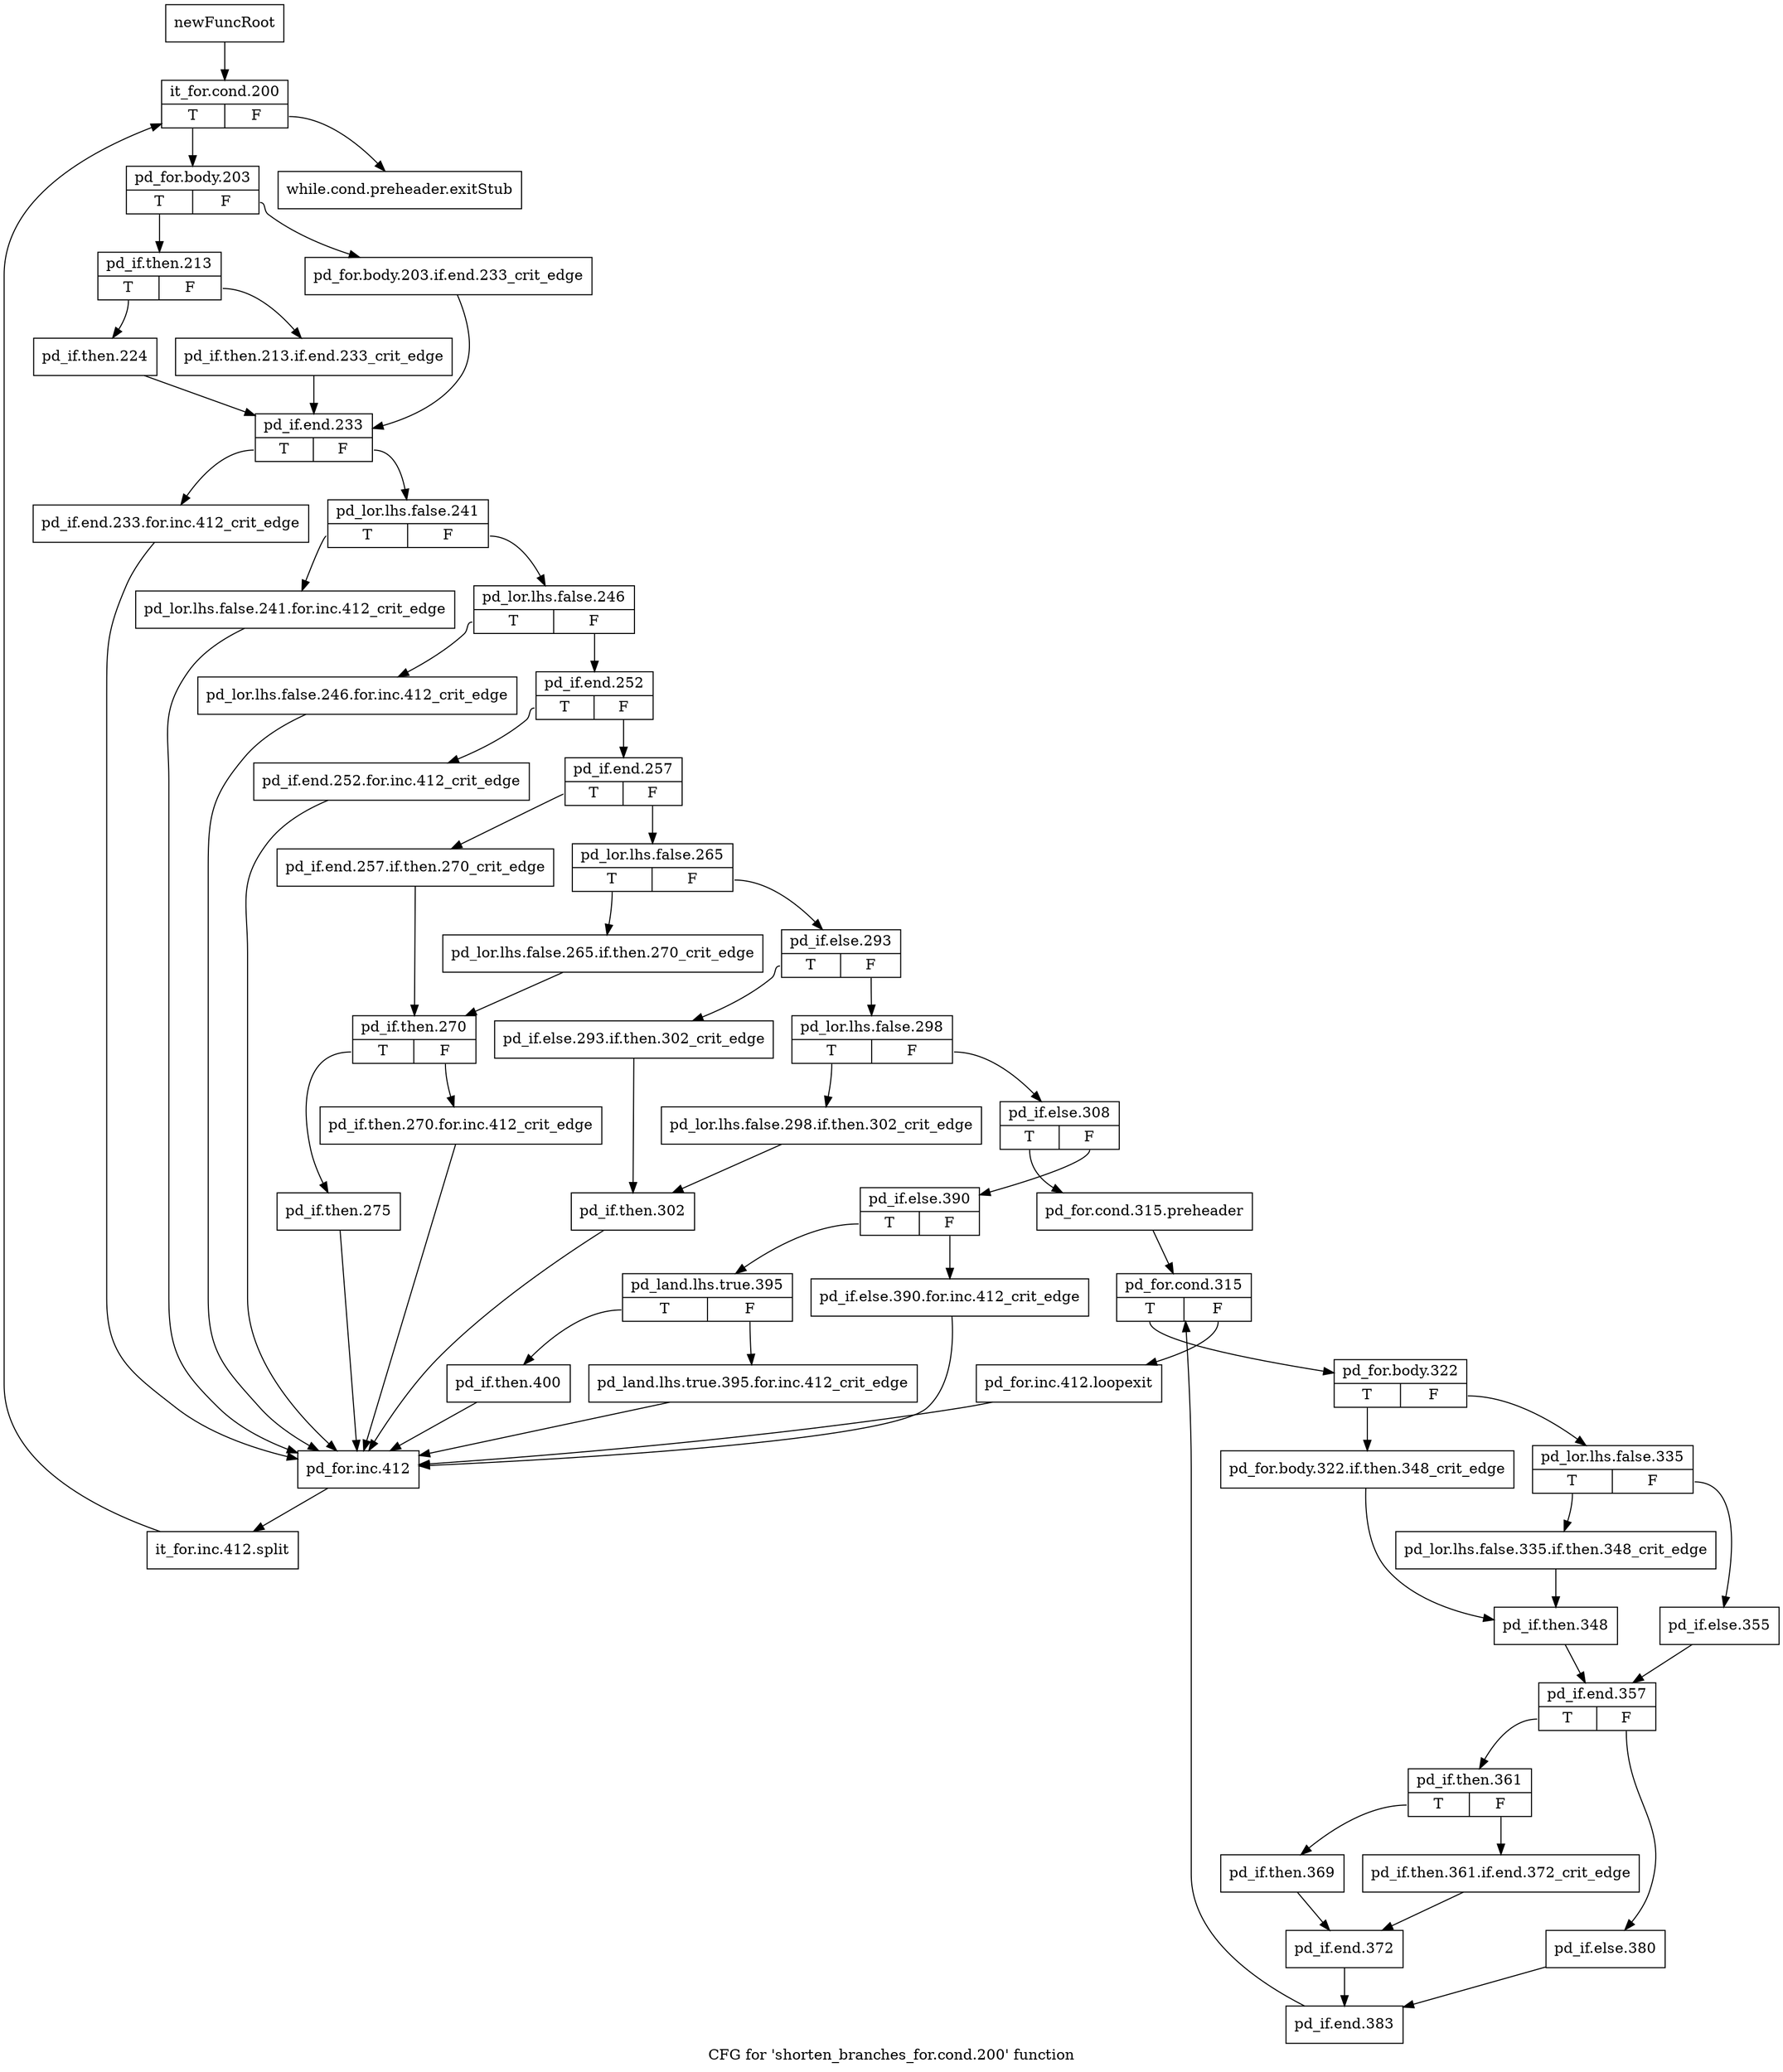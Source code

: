 digraph "CFG for 'shorten_branches_for.cond.200' function" {
	label="CFG for 'shorten_branches_for.cond.200' function";

	Node0xae11510 [shape=record,label="{newFuncRoot}"];
	Node0xae11510 -> Node0xae115b0;
	Node0xae11560 [shape=record,label="{while.cond.preheader.exitStub}"];
	Node0xae115b0 [shape=record,label="{it_for.cond.200|{<s0>T|<s1>F}}"];
	Node0xae115b0:s0 -> Node0xae11600;
	Node0xae115b0:s1 -> Node0xae11560;
	Node0xae11600 [shape=record,label="{pd_for.body.203|{<s0>T|<s1>F}}"];
	Node0xae11600:s0 -> Node0xae116a0;
	Node0xae11600:s1 -> Node0xae11650;
	Node0xae11650 [shape=record,label="{pd_for.body.203.if.end.233_crit_edge}"];
	Node0xae11650 -> Node0xae11790;
	Node0xae116a0 [shape=record,label="{pd_if.then.213|{<s0>T|<s1>F}}"];
	Node0xae116a0:s0 -> Node0xae11740;
	Node0xae116a0:s1 -> Node0xae116f0;
	Node0xae116f0 [shape=record,label="{pd_if.then.213.if.end.233_crit_edge}"];
	Node0xae116f0 -> Node0xae11790;
	Node0xae11740 [shape=record,label="{pd_if.then.224}"];
	Node0xae11740 -> Node0xae11790;
	Node0xae11790 [shape=record,label="{pd_if.end.233|{<s0>T|<s1>F}}"];
	Node0xae11790:s0 -> Node0xae14610;
	Node0xae11790:s1 -> Node0xae117e0;
	Node0xae117e0 [shape=record,label="{pd_lor.lhs.false.241|{<s0>T|<s1>F}}"];
	Node0xae117e0:s0 -> Node0xae145c0;
	Node0xae117e0:s1 -> Node0xae11830;
	Node0xae11830 [shape=record,label="{pd_lor.lhs.false.246|{<s0>T|<s1>F}}"];
	Node0xae11830:s0 -> Node0xae14570;
	Node0xae11830:s1 -> Node0xae11880;
	Node0xae11880 [shape=record,label="{pd_if.end.252|{<s0>T|<s1>F}}"];
	Node0xae11880:s0 -> Node0xae14520;
	Node0xae11880:s1 -> Node0xae118d0;
	Node0xae118d0 [shape=record,label="{pd_if.end.257|{<s0>T|<s1>F}}"];
	Node0xae118d0:s0 -> Node0xae143e0;
	Node0xae118d0:s1 -> Node0xae11920;
	Node0xae11920 [shape=record,label="{pd_lor.lhs.false.265|{<s0>T|<s1>F}}"];
	Node0xae11920:s0 -> Node0xae14390;
	Node0xae11920:s1 -> Node0xae11970;
	Node0xae11970 [shape=record,label="{pd_if.else.293|{<s0>T|<s1>F}}"];
	Node0xae11970:s0 -> Node0xae142f0;
	Node0xae11970:s1 -> Node0xae119c0;
	Node0xae119c0 [shape=record,label="{pd_lor.lhs.false.298|{<s0>T|<s1>F}}"];
	Node0xae119c0:s0 -> Node0xae142a0;
	Node0xae119c0:s1 -> Node0xae11a10;
	Node0xae11a10 [shape=record,label="{pd_if.else.308|{<s0>T|<s1>F}}"];
	Node0xae11a10:s0 -> Node0xae11bf0;
	Node0xae11a10:s1 -> Node0xae11a60;
	Node0xae11a60 [shape=record,label="{pd_if.else.390|{<s0>T|<s1>F}}"];
	Node0xae11a60:s0 -> Node0xae11b00;
	Node0xae11a60:s1 -> Node0xae11ab0;
	Node0xae11ab0 [shape=record,label="{pd_if.else.390.for.inc.412_crit_edge}"];
	Node0xae11ab0 -> Node0xae14660;
	Node0xae11b00 [shape=record,label="{pd_land.lhs.true.395|{<s0>T|<s1>F}}"];
	Node0xae11b00:s0 -> Node0xae11ba0;
	Node0xae11b00:s1 -> Node0xae11b50;
	Node0xae11b50 [shape=record,label="{pd_land.lhs.true.395.for.inc.412_crit_edge}"];
	Node0xae11b50 -> Node0xae14660;
	Node0xae11ba0 [shape=record,label="{pd_if.then.400}"];
	Node0xae11ba0 -> Node0xae14660;
	Node0xae11bf0 [shape=record,label="{pd_for.cond.315.preheader}"];
	Node0xae11bf0 -> Node0xae11c40;
	Node0xae11c40 [shape=record,label="{pd_for.cond.315|{<s0>T|<s1>F}}"];
	Node0xae11c40:s0 -> Node0xae11ce0;
	Node0xae11c40:s1 -> Node0xae11c90;
	Node0xae11c90 [shape=record,label="{pd_for.inc.412.loopexit}"];
	Node0xae11c90 -> Node0xae14660;
	Node0xae11ce0 [shape=record,label="{pd_for.body.322|{<s0>T|<s1>F}}"];
	Node0xae11ce0:s0 -> Node0xae11e20;
	Node0xae11ce0:s1 -> Node0xae11d30;
	Node0xae11d30 [shape=record,label="{pd_lor.lhs.false.335|{<s0>T|<s1>F}}"];
	Node0xae11d30:s0 -> Node0xae11dd0;
	Node0xae11d30:s1 -> Node0xae11d80;
	Node0xae11d80 [shape=record,label="{pd_if.else.355}"];
	Node0xae11d80 -> Node0xae11ec0;
	Node0xae11dd0 [shape=record,label="{pd_lor.lhs.false.335.if.then.348_crit_edge}"];
	Node0xae11dd0 -> Node0xae11e70;
	Node0xae11e20 [shape=record,label="{pd_for.body.322.if.then.348_crit_edge}"];
	Node0xae11e20 -> Node0xae11e70;
	Node0xae11e70 [shape=record,label="{pd_if.then.348}"];
	Node0xae11e70 -> Node0xae11ec0;
	Node0xae11ec0 [shape=record,label="{pd_if.end.357|{<s0>T|<s1>F}}"];
	Node0xae11ec0:s0 -> Node0xae05c70;
	Node0xae11ec0:s1 -> Node0xae11f10;
	Node0xae11f10 [shape=record,label="{pd_if.else.380}"];
	Node0xae11f10 -> Node0xae14250;
	Node0xae05c70 [shape=record,label="{pd_if.then.361|{<s0>T|<s1>F}}"];
	Node0xae05c70:s0 -> Node0xae05d10;
	Node0xae05c70:s1 -> Node0xae05cc0;
	Node0xae05cc0 [shape=record,label="{pd_if.then.361.if.end.372_crit_edge}"];
	Node0xae05cc0 -> Node0xae14200;
	Node0xae05d10 [shape=record,label="{pd_if.then.369}"];
	Node0xae05d10 -> Node0xae14200;
	Node0xae14200 [shape=record,label="{pd_if.end.372}"];
	Node0xae14200 -> Node0xae14250;
	Node0xae14250 [shape=record,label="{pd_if.end.383}"];
	Node0xae14250 -> Node0xae11c40;
	Node0xae142a0 [shape=record,label="{pd_lor.lhs.false.298.if.then.302_crit_edge}"];
	Node0xae142a0 -> Node0xae14340;
	Node0xae142f0 [shape=record,label="{pd_if.else.293.if.then.302_crit_edge}"];
	Node0xae142f0 -> Node0xae14340;
	Node0xae14340 [shape=record,label="{pd_if.then.302}"];
	Node0xae14340 -> Node0xae14660;
	Node0xae14390 [shape=record,label="{pd_lor.lhs.false.265.if.then.270_crit_edge}"];
	Node0xae14390 -> Node0xae14430;
	Node0xae143e0 [shape=record,label="{pd_if.end.257.if.then.270_crit_edge}"];
	Node0xae143e0 -> Node0xae14430;
	Node0xae14430 [shape=record,label="{pd_if.then.270|{<s0>T|<s1>F}}"];
	Node0xae14430:s0 -> Node0xae144d0;
	Node0xae14430:s1 -> Node0xae14480;
	Node0xae14480 [shape=record,label="{pd_if.then.270.for.inc.412_crit_edge}"];
	Node0xae14480 -> Node0xae14660;
	Node0xae144d0 [shape=record,label="{pd_if.then.275}"];
	Node0xae144d0 -> Node0xae14660;
	Node0xae14520 [shape=record,label="{pd_if.end.252.for.inc.412_crit_edge}"];
	Node0xae14520 -> Node0xae14660;
	Node0xae14570 [shape=record,label="{pd_lor.lhs.false.246.for.inc.412_crit_edge}"];
	Node0xae14570 -> Node0xae14660;
	Node0xae145c0 [shape=record,label="{pd_lor.lhs.false.241.for.inc.412_crit_edge}"];
	Node0xae145c0 -> Node0xae14660;
	Node0xae14610 [shape=record,label="{pd_if.end.233.for.inc.412_crit_edge}"];
	Node0xae14610 -> Node0xae14660;
	Node0xae14660 [shape=record,label="{pd_for.inc.412}"];
	Node0xae14660 -> Node0xf4d7510;
	Node0xf4d7510 [shape=record,label="{it_for.inc.412.split}"];
	Node0xf4d7510 -> Node0xae115b0;
}
